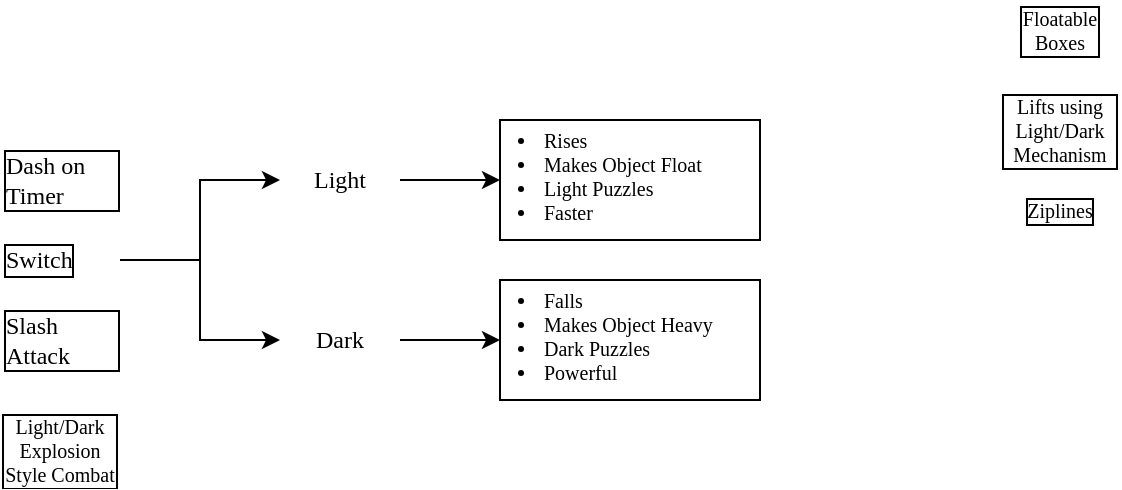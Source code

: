 <mxfile version="17.2.4" type="github">
  <diagram id="bT78htS52IDLtBRhpGCw" name="Page-1">
    <mxGraphModel dx="865" dy="514" grid="1" gridSize="10" guides="1" tooltips="1" connect="1" arrows="1" fold="1" page="1" pageScale="1" pageWidth="850" pageHeight="1100" math="0" shadow="0">
      <root>
        <mxCell id="0" />
        <mxCell id="1" parent="0" />
        <mxCell id="ZLJa8oZ_94exKof08b3K-4" value="Dash on Timer" style="text;html=1;strokeColor=none;fillColor=none;align=left;verticalAlign=middle;whiteSpace=wrap;rounded=0;fontFamily=Georgia;labelBorderColor=default;" vertex="1" parent="1">
          <mxGeometry x="60" y="120" width="60" height="40" as="geometry" />
        </mxCell>
        <mxCell id="ZLJa8oZ_94exKof08b3K-12" style="edgeStyle=orthogonalEdgeStyle;rounded=0;orthogonalLoop=1;jettySize=auto;html=1;fontFamily=Georgia;entryX=0;entryY=0.5;entryDx=0;entryDy=0;" edge="1" parent="1" source="ZLJa8oZ_94exKof08b3K-5" target="ZLJa8oZ_94exKof08b3K-14">
          <mxGeometry relative="1" as="geometry">
            <mxPoint x="180" y="140" as="targetPoint" />
          </mxGeometry>
        </mxCell>
        <mxCell id="ZLJa8oZ_94exKof08b3K-16" style="edgeStyle=orthogonalEdgeStyle;rounded=0;orthogonalLoop=1;jettySize=auto;html=1;entryX=0;entryY=0.5;entryDx=0;entryDy=0;fontFamily=Georgia;" edge="1" parent="1" source="ZLJa8oZ_94exKof08b3K-5" target="ZLJa8oZ_94exKof08b3K-15">
          <mxGeometry relative="1" as="geometry" />
        </mxCell>
        <mxCell id="ZLJa8oZ_94exKof08b3K-5" value="Switch" style="text;html=1;strokeColor=none;fillColor=none;align=left;verticalAlign=middle;whiteSpace=wrap;rounded=0;fontFamily=Georgia;labelBorderColor=default;" vertex="1" parent="1">
          <mxGeometry x="60" y="160" width="60" height="40" as="geometry" />
        </mxCell>
        <mxCell id="ZLJa8oZ_94exKof08b3K-6" value="Slash Attack" style="text;html=1;strokeColor=none;fillColor=none;align=left;verticalAlign=middle;whiteSpace=wrap;rounded=0;fontFamily=Georgia;labelBorderColor=default;" vertex="1" parent="1">
          <mxGeometry x="60" y="200" width="60" height="40" as="geometry" />
        </mxCell>
        <mxCell id="ZLJa8oZ_94exKof08b3K-20" value="" style="edgeStyle=orthogonalEdgeStyle;rounded=0;orthogonalLoop=1;jettySize=auto;html=1;fontFamily=Georgia;" edge="1" parent="1" source="ZLJa8oZ_94exKof08b3K-14" target="ZLJa8oZ_94exKof08b3K-19">
          <mxGeometry relative="1" as="geometry" />
        </mxCell>
        <mxCell id="ZLJa8oZ_94exKof08b3K-14" value="Light" style="text;html=1;strokeColor=none;fillColor=none;align=center;verticalAlign=middle;whiteSpace=wrap;rounded=0;fontFamily=Georgia;labelBorderColor=none;" vertex="1" parent="1">
          <mxGeometry x="200" y="120" width="60" height="40" as="geometry" />
        </mxCell>
        <mxCell id="ZLJa8oZ_94exKof08b3K-18" value="" style="edgeStyle=orthogonalEdgeStyle;rounded=0;orthogonalLoop=1;jettySize=auto;html=1;fontFamily=Georgia;" edge="1" parent="1" source="ZLJa8oZ_94exKof08b3K-15">
          <mxGeometry relative="1" as="geometry">
            <mxPoint x="310" y="220" as="targetPoint" />
          </mxGeometry>
        </mxCell>
        <mxCell id="ZLJa8oZ_94exKof08b3K-15" value="Dark" style="text;html=1;strokeColor=none;fillColor=none;align=center;verticalAlign=middle;whiteSpace=wrap;rounded=0;fontFamily=Georgia;labelBorderColor=none;" vertex="1" parent="1">
          <mxGeometry x="200" y="200" width="60" height="40" as="geometry" />
        </mxCell>
        <mxCell id="ZLJa8oZ_94exKof08b3K-19" value="&lt;ul style=&quot;font-size: 10px&quot;&gt;&lt;li style=&quot;font-size: 10px&quot;&gt;&lt;span style=&quot;font-size: 10px&quot;&gt;Rises&lt;/span&gt;&lt;/li&gt;&lt;li style=&quot;font-size: 10px&quot;&gt;&lt;span style=&quot;font-size: 10px&quot;&gt;Makes Object Float&lt;/span&gt;&lt;br style=&quot;font-size: 10px&quot;&gt;&lt;/li&gt;&lt;li style=&quot;font-size: 10px&quot;&gt;Light Puzzles&lt;/li&gt;&lt;li style=&quot;font-size: 10px&quot;&gt;Faster&lt;/li&gt;&lt;/ul&gt;" style="whiteSpace=wrap;html=1;labelBorderColor=none;fontFamily=Georgia;align=left;fontSize=10;labelPosition=center;verticalLabelPosition=middle;verticalAlign=middle;textDirection=ltr;spacingLeft=-20;spacingTop=-5;" vertex="1" parent="1">
          <mxGeometry x="310" y="110" width="130" height="60" as="geometry" />
        </mxCell>
        <mxCell id="ZLJa8oZ_94exKof08b3K-21" value="&lt;ul style=&quot;font-size: 10px&quot;&gt;&lt;li style=&quot;font-size: 10px&quot;&gt;&lt;span&gt;Falls&lt;/span&gt;&lt;/li&gt;&lt;li style=&quot;font-size: 10px&quot;&gt;&lt;span&gt;Makes Object Heavy&lt;/span&gt;&lt;br&gt;&lt;/li&gt;&lt;li style=&quot;font-size: 10px&quot;&gt;Dark Puzzles&lt;/li&gt;&lt;li style=&quot;font-size: 10px&quot;&gt;Powerful&lt;/li&gt;&lt;/ul&gt;" style="whiteSpace=wrap;html=1;labelBorderColor=none;fontFamily=Georgia;align=left;fontSize=10;labelPosition=center;verticalLabelPosition=middle;verticalAlign=middle;textDirection=ltr;spacingLeft=-20;spacingTop=-5;" vertex="1" parent="1">
          <mxGeometry x="310" y="190" width="130" height="60" as="geometry" />
        </mxCell>
        <mxCell id="ZLJa8oZ_94exKof08b3K-22" value="Floatable&lt;br&gt;Boxes" style="text;html=1;strokeColor=none;fillColor=none;align=center;verticalAlign=middle;whiteSpace=wrap;rounded=0;labelBorderColor=default;fontFamily=Georgia;fontSize=10;" vertex="1" parent="1">
          <mxGeometry x="560" y="50" width="60" height="30" as="geometry" />
        </mxCell>
        <mxCell id="ZLJa8oZ_94exKof08b3K-23" value="Lifts using Light/Dark Mechanism" style="text;html=1;strokeColor=none;fillColor=none;align=center;verticalAlign=middle;whiteSpace=wrap;rounded=0;labelBorderColor=default;fontFamily=Georgia;fontSize=10;" vertex="1" parent="1">
          <mxGeometry x="560" y="100" width="60" height="30" as="geometry" />
        </mxCell>
        <mxCell id="ZLJa8oZ_94exKof08b3K-24" value="Light/Dark Explosion Style Combat" style="text;html=1;strokeColor=none;fillColor=none;align=center;verticalAlign=middle;whiteSpace=wrap;rounded=0;labelBorderColor=default;fontFamily=Georgia;fontSize=10;" vertex="1" parent="1">
          <mxGeometry x="60" y="260" width="60" height="30" as="geometry" />
        </mxCell>
        <mxCell id="ZLJa8oZ_94exKof08b3K-25" value="Ziplines" style="text;html=1;strokeColor=none;fillColor=none;align=center;verticalAlign=middle;whiteSpace=wrap;rounded=0;labelBorderColor=default;fontFamily=Georgia;fontSize=10;" vertex="1" parent="1">
          <mxGeometry x="560" y="140" width="60" height="30" as="geometry" />
        </mxCell>
      </root>
    </mxGraphModel>
  </diagram>
</mxfile>
